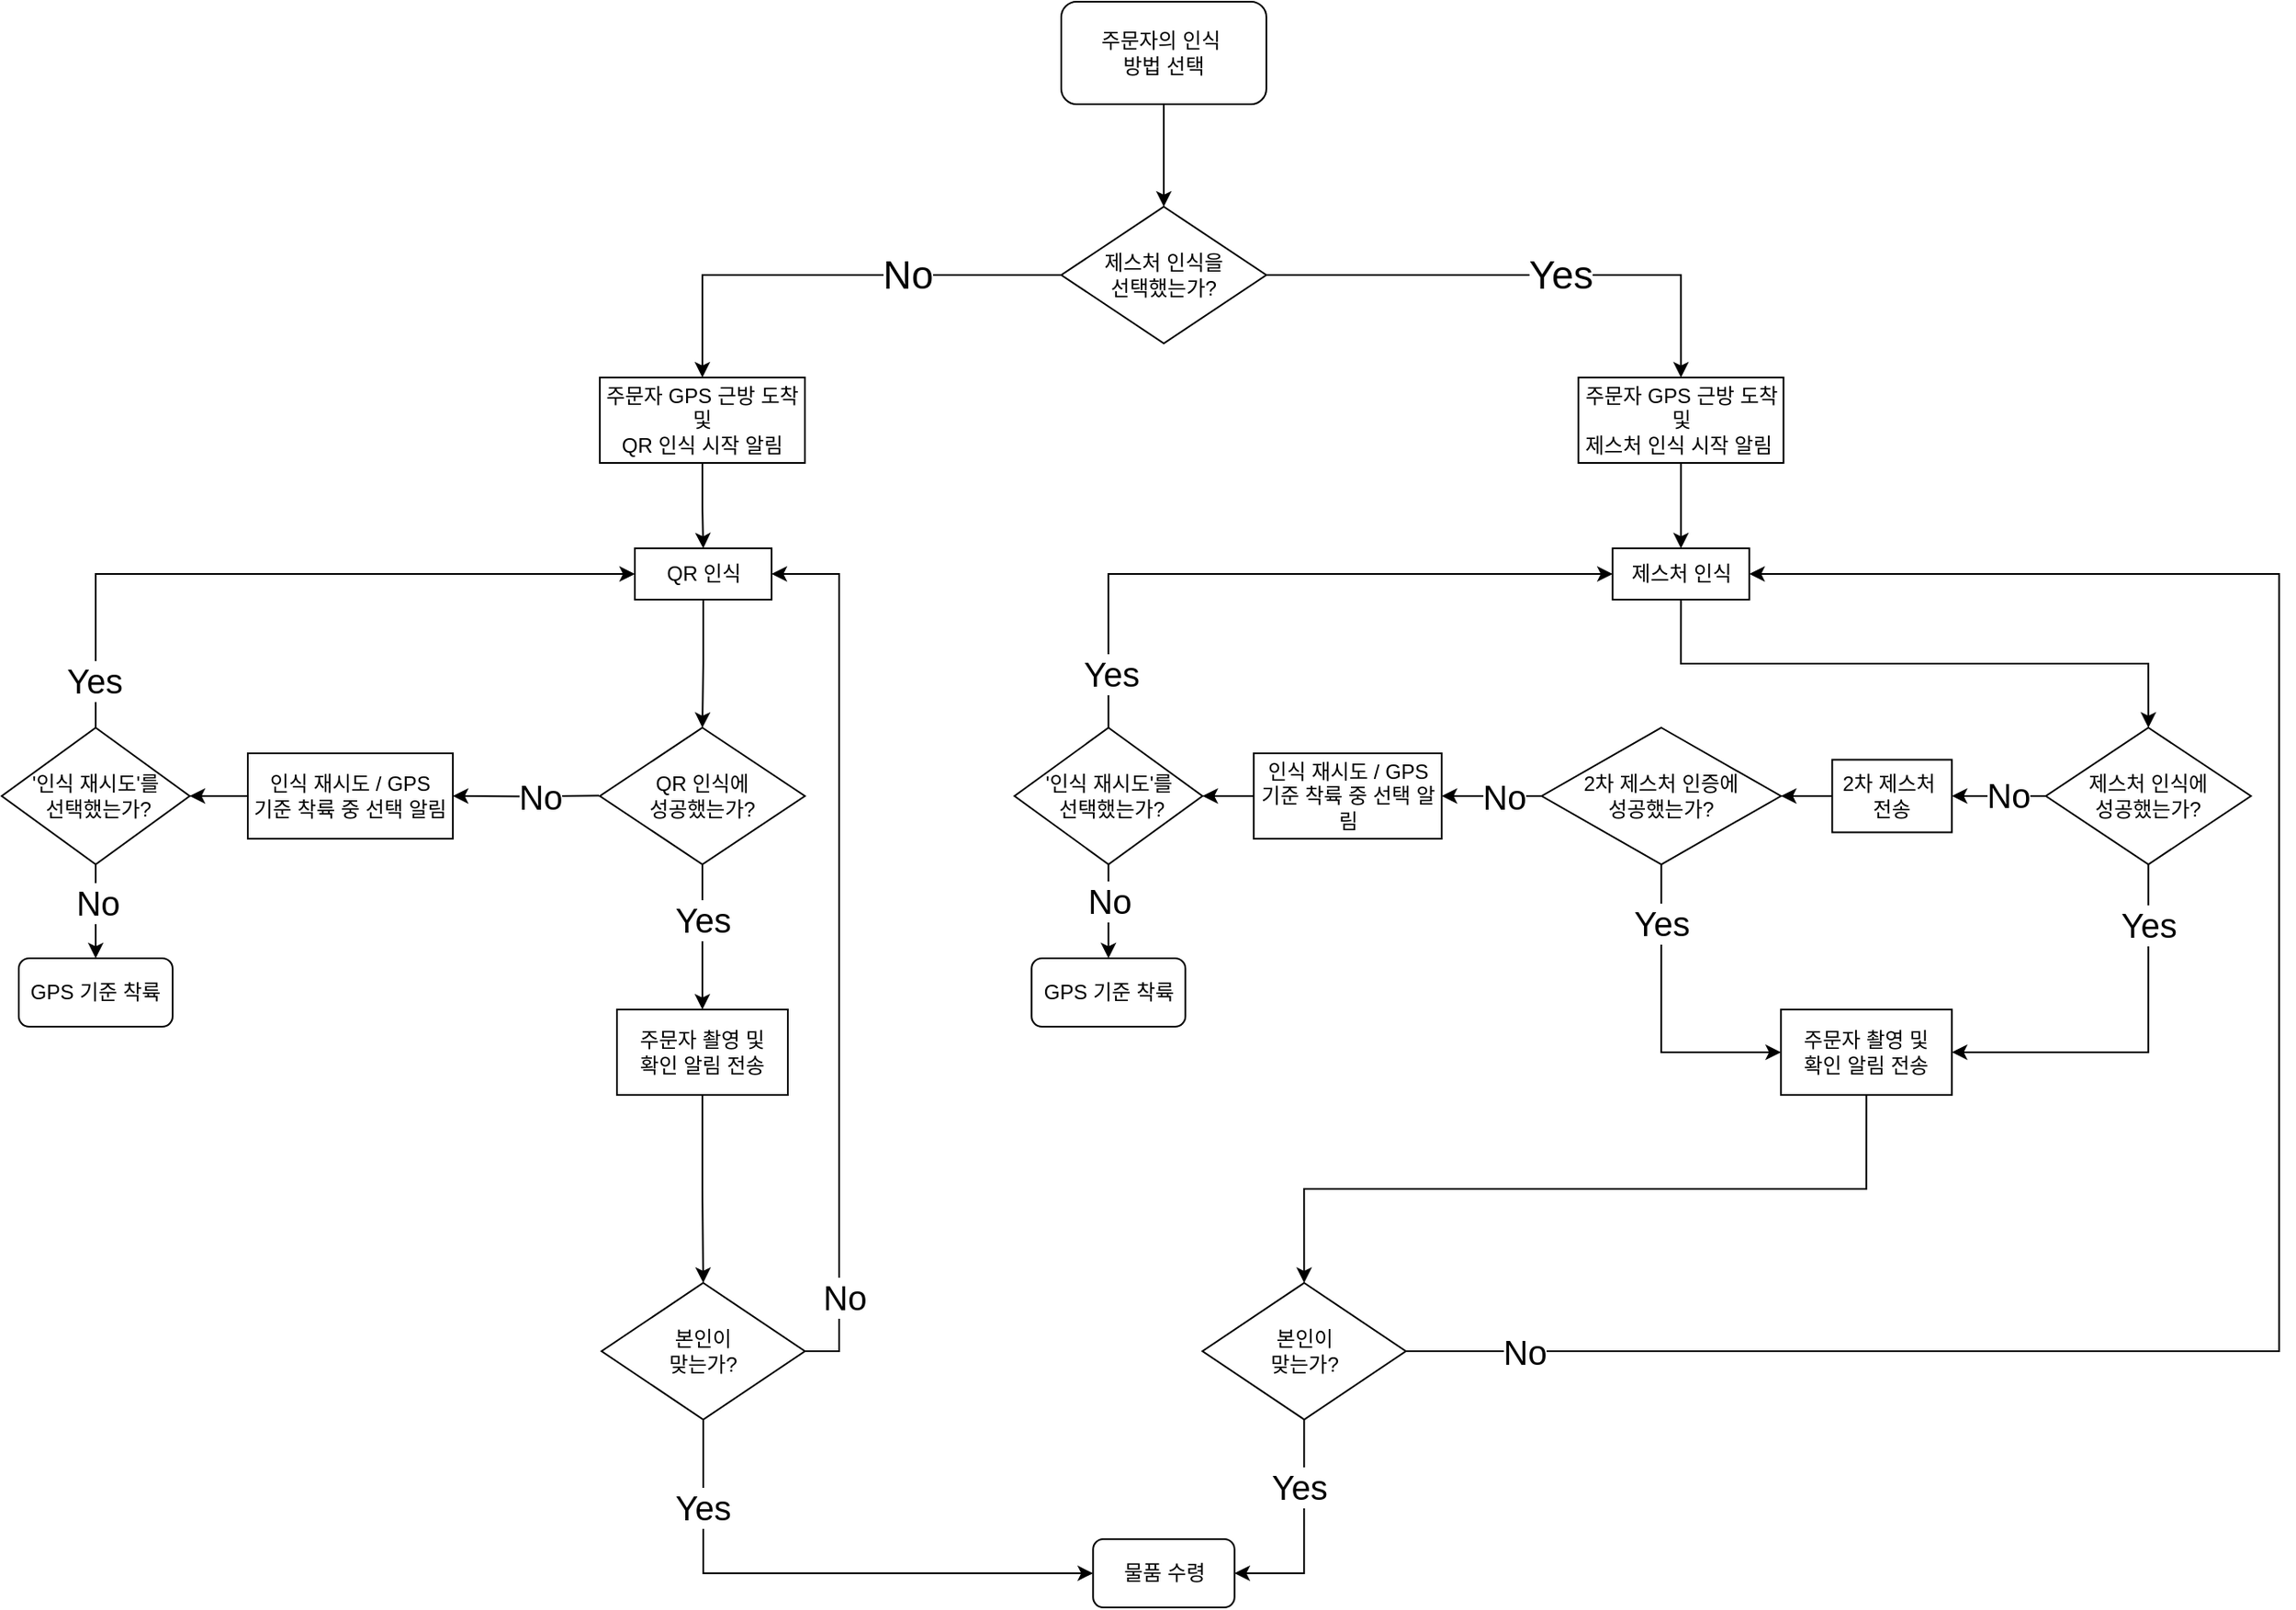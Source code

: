 <mxfile version="21.7.2" type="github">
  <diagram id="C5RBs43oDa-KdzZeNtuy" name="Page-1">
    <mxGraphModel dx="2138" dy="1895" grid="1" gridSize="10" guides="1" tooltips="1" connect="1" arrows="1" fold="1" page="1" pageScale="1" pageWidth="827" pageHeight="1169" math="0" shadow="0">
      <root>
        <mxCell id="WIyWlLk6GJQsqaUBKTNV-0" />
        <mxCell id="WIyWlLk6GJQsqaUBKTNV-1" parent="WIyWlLk6GJQsqaUBKTNV-0" />
        <mxCell id="__dN83xERoE4JQxgRBEe-59" value="&lt;font style=&quot;font-size: 20px;&quot;&gt;Yes&lt;/font&gt;" style="edgeStyle=orthogonalEdgeStyle;rounded=0;orthogonalLoop=1;jettySize=auto;html=1;exitX=0.5;exitY=1;exitDx=0;exitDy=0;entryX=1;entryY=0.5;entryDx=0;entryDy=0;" parent="WIyWlLk6GJQsqaUBKTNV-1" source="__dN83xERoE4JQxgRBEe-22" target="__dN83xERoE4JQxgRBEe-37" edge="1">
          <mxGeometry x="-0.689" relative="1" as="geometry">
            <Array as="points">
              <mxPoint x="716.13" y="335" />
            </Array>
            <mxPoint as="offset" />
          </mxGeometry>
        </mxCell>
        <mxCell id="Gdn1K2DDrKZkMOO99w1Y-68" style="edgeStyle=orthogonalEdgeStyle;rounded=0;orthogonalLoop=1;jettySize=auto;html=1;exitX=0;exitY=0.5;exitDx=0;exitDy=0;entryX=1;entryY=0.5;entryDx=0;entryDy=0;" edge="1" parent="WIyWlLk6GJQsqaUBKTNV-1" source="__dN83xERoE4JQxgRBEe-22" target="__dN83xERoE4JQxgRBEe-39">
          <mxGeometry relative="1" as="geometry" />
        </mxCell>
        <mxCell id="Gdn1K2DDrKZkMOO99w1Y-69" value="&lt;font style=&quot;font-size: 20px;&quot;&gt;No&lt;/font&gt;" style="edgeLabel;html=1;align=center;verticalAlign=middle;resizable=0;points=[];" vertex="1" connectable="0" parent="Gdn1K2DDrKZkMOO99w1Y-68">
          <mxGeometry x="-0.177" y="-1" relative="1" as="geometry">
            <mxPoint as="offset" />
          </mxGeometry>
        </mxCell>
        <mxCell id="__dN83xERoE4JQxgRBEe-22" value="제스처 인식에&lt;br&gt;성공했는가?" style="rhombus;whiteSpace=wrap;html=1;" parent="WIyWlLk6GJQsqaUBKTNV-1" vertex="1">
          <mxGeometry x="656.13" y="145" width="120" height="80" as="geometry" />
        </mxCell>
        <mxCell id="__dN83xERoE4JQxgRBEe-64" style="edgeStyle=orthogonalEdgeStyle;rounded=0;orthogonalLoop=1;jettySize=auto;html=1;exitX=1;exitY=0.5;exitDx=0;exitDy=0;entryX=1;entryY=0.5;entryDx=0;entryDy=0;" parent="WIyWlLk6GJQsqaUBKTNV-1" source="__dN83xERoE4JQxgRBEe-23" target="__dN83xERoE4JQxgRBEe-66" edge="1">
          <mxGeometry relative="1" as="geometry">
            <mxPoint x="727.63" y="100" as="targetPoint" />
            <Array as="points">
              <mxPoint x="792.63" y="510" />
              <mxPoint x="792.63" y="55" />
            </Array>
          </mxGeometry>
        </mxCell>
        <mxCell id="__dN83xERoE4JQxgRBEe-65" value="&lt;font style=&quot;font-size: 20px;&quot;&gt;No&lt;/font&gt;" style="edgeLabel;html=1;align=center;verticalAlign=middle;resizable=0;points=[];" parent="__dN83xERoE4JQxgRBEe-64" vertex="1" connectable="0">
          <mxGeometry x="-0.776" y="-1" relative="1" as="geometry">
            <mxPoint x="-74" y="-1" as="offset" />
          </mxGeometry>
        </mxCell>
        <mxCell id="Gdn1K2DDrKZkMOO99w1Y-61" style="edgeStyle=orthogonalEdgeStyle;rounded=0;orthogonalLoop=1;jettySize=auto;html=1;exitX=0.5;exitY=1;exitDx=0;exitDy=0;entryX=1;entryY=0.5;entryDx=0;entryDy=0;" edge="1" parent="WIyWlLk6GJQsqaUBKTNV-1" source="__dN83xERoE4JQxgRBEe-23" target="__dN83xERoE4JQxgRBEe-33">
          <mxGeometry relative="1" as="geometry" />
        </mxCell>
        <mxCell id="Gdn1K2DDrKZkMOO99w1Y-62" value="&lt;font style=&quot;font-size: 20px;&quot;&gt;Yes&lt;/font&gt;" style="edgeLabel;html=1;align=center;verticalAlign=middle;resizable=0;points=[];" vertex="1" connectable="0" parent="Gdn1K2DDrKZkMOO99w1Y-61">
          <mxGeometry x="-0.401" y="-3" relative="1" as="geometry">
            <mxPoint as="offset" />
          </mxGeometry>
        </mxCell>
        <mxCell id="__dN83xERoE4JQxgRBEe-23" value="본인이&lt;br&gt;맞는가?" style="rhombus;whiteSpace=wrap;html=1;" parent="WIyWlLk6GJQsqaUBKTNV-1" vertex="1">
          <mxGeometry x="162.63" y="470" width="119" height="80" as="geometry" />
        </mxCell>
        <mxCell id="__dN83xERoE4JQxgRBEe-26" style="edgeStyle=orthogonalEdgeStyle;rounded=0;orthogonalLoop=1;jettySize=auto;html=1;exitX=0.5;exitY=1;exitDx=0;exitDy=0;entryX=0.5;entryY=0;entryDx=0;entryDy=0;" parent="WIyWlLk6GJQsqaUBKTNV-1" source="__dN83xERoE4JQxgRBEe-66" target="__dN83xERoE4JQxgRBEe-22" edge="1">
          <mxGeometry relative="1" as="geometry">
            <mxPoint x="682.63" y="115" as="sourcePoint" />
          </mxGeometry>
        </mxCell>
        <mxCell id="__dN83xERoE4JQxgRBEe-33" value="물품 수령" style="rounded=1;whiteSpace=wrap;html=1;" parent="WIyWlLk6GJQsqaUBKTNV-1" vertex="1">
          <mxGeometry x="98.62" y="620" width="82.75" height="40" as="geometry" />
        </mxCell>
        <mxCell id="__dN83xERoE4JQxgRBEe-60" style="edgeStyle=orthogonalEdgeStyle;rounded=0;orthogonalLoop=1;jettySize=auto;html=1;exitX=0.5;exitY=1;exitDx=0;exitDy=0;entryX=0.5;entryY=0;entryDx=0;entryDy=0;" parent="WIyWlLk6GJQsqaUBKTNV-1" source="__dN83xERoE4JQxgRBEe-37" target="__dN83xERoE4JQxgRBEe-23" edge="1">
          <mxGeometry relative="1" as="geometry" />
        </mxCell>
        <mxCell id="__dN83xERoE4JQxgRBEe-37" value="주문자 촬영 및&lt;br style=&quot;border-color: var(--border-color);&quot;&gt;확인 알림 전송" style="rounded=0;whiteSpace=wrap;html=1;" parent="WIyWlLk6GJQsqaUBKTNV-1" vertex="1">
          <mxGeometry x="501.13" y="310" width="100" height="50" as="geometry" />
        </mxCell>
        <mxCell id="__dN83xERoE4JQxgRBEe-40" style="edgeStyle=orthogonalEdgeStyle;rounded=0;orthogonalLoop=1;jettySize=auto;html=1;exitX=0;exitY=0.5;exitDx=0;exitDy=0;entryX=1;entryY=0.5;entryDx=0;entryDy=0;" parent="WIyWlLk6GJQsqaUBKTNV-1" source="__dN83xERoE4JQxgRBEe-39" target="__dN83xERoE4JQxgRBEe-49" edge="1">
          <mxGeometry relative="1" as="geometry">
            <mxPoint x="486.08" y="185.029" as="targetPoint" />
            <Array as="points" />
          </mxGeometry>
        </mxCell>
        <mxCell id="__dN83xERoE4JQxgRBEe-39" value="2차 제스처&amp;nbsp;&lt;br&gt;전송" style="rounded=0;whiteSpace=wrap;html=1;" parent="WIyWlLk6GJQsqaUBKTNV-1" vertex="1">
          <mxGeometry x="531.13" y="163.75" width="70" height="42.5" as="geometry" />
        </mxCell>
        <mxCell id="__dN83xERoE4JQxgRBEe-45" style="edgeStyle=orthogonalEdgeStyle;rounded=0;orthogonalLoop=1;jettySize=auto;html=1;exitX=0.5;exitY=0;exitDx=0;exitDy=0;entryX=0;entryY=0.5;entryDx=0;entryDy=0;" parent="WIyWlLk6GJQsqaUBKTNV-1" source="__dN83xERoE4JQxgRBEe-43" target="__dN83xERoE4JQxgRBEe-66" edge="1">
          <mxGeometry relative="1" as="geometry">
            <mxPoint x="637.63" y="100" as="targetPoint" />
          </mxGeometry>
        </mxCell>
        <mxCell id="Gdn1K2DDrKZkMOO99w1Y-65" value="&lt;font style=&quot;font-size: 20px;&quot;&gt;Yes&lt;/font&gt;" style="edgeLabel;html=1;align=center;verticalAlign=middle;resizable=0;points=[];" vertex="1" connectable="0" parent="__dN83xERoE4JQxgRBEe-45">
          <mxGeometry x="-0.838" y="-1" relative="1" as="geometry">
            <mxPoint y="-1" as="offset" />
          </mxGeometry>
        </mxCell>
        <mxCell id="__dN83xERoE4JQxgRBEe-52" style="edgeStyle=orthogonalEdgeStyle;rounded=0;orthogonalLoop=1;jettySize=auto;html=1;exitX=0.5;exitY=1;exitDx=0;exitDy=0;entryX=0.5;entryY=0;entryDx=0;entryDy=0;" parent="WIyWlLk6GJQsqaUBKTNV-1" source="__dN83xERoE4JQxgRBEe-43" target="__dN83xERoE4JQxgRBEe-47" edge="1">
          <mxGeometry relative="1" as="geometry" />
        </mxCell>
        <mxCell id="__dN83xERoE4JQxgRBEe-54" value="&lt;font style=&quot;font-size: 20px;&quot;&gt;No&lt;/font&gt;" style="edgeLabel;html=1;align=center;verticalAlign=middle;resizable=0;points=[];" parent="__dN83xERoE4JQxgRBEe-52" vertex="1" connectable="0">
          <mxGeometry x="-0.728" y="-1" relative="1" as="geometry">
            <mxPoint x="1" y="13" as="offset" />
          </mxGeometry>
        </mxCell>
        <mxCell id="__dN83xERoE4JQxgRBEe-43" value="&#39;인식 재시도&#39;를&lt;br&gt;&amp;nbsp;선택했는가?" style="rhombus;whiteSpace=wrap;html=1;" parent="WIyWlLk6GJQsqaUBKTNV-1" vertex="1">
          <mxGeometry x="52.63" y="145" width="110" height="80" as="geometry" />
        </mxCell>
        <mxCell id="__dN83xERoE4JQxgRBEe-47" value="GPS 기준 착륙" style="rounded=1;whiteSpace=wrap;html=1;" parent="WIyWlLk6GJQsqaUBKTNV-1" vertex="1">
          <mxGeometry x="62.63" y="280" width="90" height="40" as="geometry" />
        </mxCell>
        <mxCell id="__dN83xERoE4JQxgRBEe-50" style="edgeStyle=orthogonalEdgeStyle;rounded=0;orthogonalLoop=1;jettySize=auto;html=1;exitX=0.5;exitY=1;exitDx=0;exitDy=0;entryX=0;entryY=0.5;entryDx=0;entryDy=0;" parent="WIyWlLk6GJQsqaUBKTNV-1" source="__dN83xERoE4JQxgRBEe-49" target="__dN83xERoE4JQxgRBEe-37" edge="1">
          <mxGeometry relative="1" as="geometry">
            <Array as="points">
              <mxPoint x="431" y="335" />
            </Array>
          </mxGeometry>
        </mxCell>
        <mxCell id="__dN83xERoE4JQxgRBEe-51" value="&lt;font style=&quot;font-size: 20px;&quot;&gt;Yes&lt;/font&gt;" style="edgeLabel;html=1;align=center;verticalAlign=middle;resizable=0;points=[];" parent="__dN83xERoE4JQxgRBEe-50" vertex="1" connectable="0">
          <mxGeometry x="-0.849" y="-2" relative="1" as="geometry">
            <mxPoint x="2" y="20" as="offset" />
          </mxGeometry>
        </mxCell>
        <mxCell id="Gdn1K2DDrKZkMOO99w1Y-50" style="edgeStyle=orthogonalEdgeStyle;rounded=0;orthogonalLoop=1;jettySize=auto;html=1;exitX=0;exitY=0.5;exitDx=0;exitDy=0;entryX=1;entryY=0.5;entryDx=0;entryDy=0;" edge="1" parent="WIyWlLk6GJQsqaUBKTNV-1" source="__dN83xERoE4JQxgRBEe-49" target="Gdn1K2DDrKZkMOO99w1Y-49">
          <mxGeometry relative="1" as="geometry" />
        </mxCell>
        <mxCell id="Gdn1K2DDrKZkMOO99w1Y-66" value="&lt;font style=&quot;font-size: 20px;&quot;&gt;No&lt;/font&gt;" style="edgeLabel;html=1;align=center;verticalAlign=middle;resizable=0;points=[];" vertex="1" connectable="0" parent="Gdn1K2DDrKZkMOO99w1Y-50">
          <mxGeometry x="-0.493" y="-2" relative="1" as="geometry">
            <mxPoint x="-7" y="2" as="offset" />
          </mxGeometry>
        </mxCell>
        <mxCell id="__dN83xERoE4JQxgRBEe-49" value="2차 제스처 인증에&lt;br&gt;성공했는가?" style="rhombus;whiteSpace=wrap;html=1;" parent="WIyWlLk6GJQsqaUBKTNV-1" vertex="1">
          <mxGeometry x="361.13" y="145" width="140" height="80" as="geometry" />
        </mxCell>
        <mxCell id="__dN83xERoE4JQxgRBEe-66" value="제스처 인식" style="rounded=0;whiteSpace=wrap;html=1;" parent="WIyWlLk6GJQsqaUBKTNV-1" vertex="1">
          <mxGeometry x="402.63" y="40" width="80" height="30" as="geometry" />
        </mxCell>
        <mxCell id="Gdn1K2DDrKZkMOO99w1Y-3" style="edgeStyle=orthogonalEdgeStyle;rounded=0;orthogonalLoop=1;jettySize=auto;html=1;exitX=0.5;exitY=1;exitDx=0;exitDy=0;entryX=0.5;entryY=0;entryDx=0;entryDy=0;" edge="1" parent="WIyWlLk6GJQsqaUBKTNV-1" source="Gdn1K2DDrKZkMOO99w1Y-1" target="__dN83xERoE4JQxgRBEe-66">
          <mxGeometry relative="1" as="geometry" />
        </mxCell>
        <mxCell id="Gdn1K2DDrKZkMOO99w1Y-1" value="주문자 GPS 근방 도착 및&lt;br style=&quot;border-color: var(--border-color);&quot;&gt;제스처 인식 시작 알림&amp;nbsp;" style="rounded=0;whiteSpace=wrap;html=1;" vertex="1" parent="WIyWlLk6GJQsqaUBKTNV-1">
          <mxGeometry x="382.63" y="-60" width="120" height="50" as="geometry" />
        </mxCell>
        <mxCell id="Gdn1K2DDrKZkMOO99w1Y-7" style="edgeStyle=orthogonalEdgeStyle;rounded=0;orthogonalLoop=1;jettySize=auto;html=1;exitX=1;exitY=0.5;exitDx=0;exitDy=0;entryX=0.5;entryY=0;entryDx=0;entryDy=0;" edge="1" parent="WIyWlLk6GJQsqaUBKTNV-1" source="Gdn1K2DDrKZkMOO99w1Y-4" target="Gdn1K2DDrKZkMOO99w1Y-1">
          <mxGeometry relative="1" as="geometry" />
        </mxCell>
        <mxCell id="Gdn1K2DDrKZkMOO99w1Y-8" value="&lt;font style=&quot;font-size: 23px;&quot;&gt;Yes&lt;/font&gt;" style="edgeLabel;html=1;align=center;verticalAlign=middle;resizable=0;points=[];" vertex="1" connectable="0" parent="Gdn1K2DDrKZkMOO99w1Y-7">
          <mxGeometry x="-0.38" y="1" relative="1" as="geometry">
            <mxPoint x="78" y="1" as="offset" />
          </mxGeometry>
        </mxCell>
        <mxCell id="Gdn1K2DDrKZkMOO99w1Y-10" style="edgeStyle=orthogonalEdgeStyle;rounded=0;orthogonalLoop=1;jettySize=auto;html=1;exitX=0;exitY=0.5;exitDx=0;exitDy=0;entryX=0.5;entryY=0;entryDx=0;entryDy=0;" edge="1" parent="WIyWlLk6GJQsqaUBKTNV-1" source="Gdn1K2DDrKZkMOO99w1Y-4" target="Gdn1K2DDrKZkMOO99w1Y-12">
          <mxGeometry relative="1" as="geometry">
            <mxPoint x="-130" y="-90" as="targetPoint" />
            <Array as="points">
              <mxPoint x="-130" y="-120" />
            </Array>
          </mxGeometry>
        </mxCell>
        <mxCell id="Gdn1K2DDrKZkMOO99w1Y-11" value="&lt;font style=&quot;font-size: 23px;&quot;&gt;No&lt;/font&gt;" style="edgeLabel;html=1;align=center;verticalAlign=middle;resizable=0;points=[];" vertex="1" connectable="0" parent="Gdn1K2DDrKZkMOO99w1Y-10">
          <mxGeometry x="-0.301" y="1" relative="1" as="geometry">
            <mxPoint x="4" y="-1" as="offset" />
          </mxGeometry>
        </mxCell>
        <mxCell id="Gdn1K2DDrKZkMOO99w1Y-4" value="제스처 인식을 &lt;br&gt;선택했는가?" style="rhombus;whiteSpace=wrap;html=1;" vertex="1" parent="WIyWlLk6GJQsqaUBKTNV-1">
          <mxGeometry x="80" y="-160" width="120" height="80" as="geometry" />
        </mxCell>
        <mxCell id="Gdn1K2DDrKZkMOO99w1Y-6" style="edgeStyle=orthogonalEdgeStyle;rounded=0;orthogonalLoop=1;jettySize=auto;html=1;exitX=0.5;exitY=1;exitDx=0;exitDy=0;entryX=0.5;entryY=0;entryDx=0;entryDy=0;" edge="1" parent="WIyWlLk6GJQsqaUBKTNV-1" source="Gdn1K2DDrKZkMOO99w1Y-5" target="Gdn1K2DDrKZkMOO99w1Y-4">
          <mxGeometry relative="1" as="geometry" />
        </mxCell>
        <mxCell id="Gdn1K2DDrKZkMOO99w1Y-5" value="주문자의 인식&amp;nbsp;&lt;br&gt;방법 선택" style="rounded=1;whiteSpace=wrap;html=1;" vertex="1" parent="WIyWlLk6GJQsqaUBKTNV-1">
          <mxGeometry x="80" y="-280" width="120" height="60" as="geometry" />
        </mxCell>
        <mxCell id="Gdn1K2DDrKZkMOO99w1Y-41" style="edgeStyle=orthogonalEdgeStyle;rounded=0;orthogonalLoop=1;jettySize=auto;html=1;exitX=0.5;exitY=1;exitDx=0;exitDy=0;entryX=0.5;entryY=0;entryDx=0;entryDy=0;" edge="1" parent="WIyWlLk6GJQsqaUBKTNV-1" source="Gdn1K2DDrKZkMOO99w1Y-12" target="Gdn1K2DDrKZkMOO99w1Y-40">
          <mxGeometry relative="1" as="geometry" />
        </mxCell>
        <mxCell id="Gdn1K2DDrKZkMOO99w1Y-12" value="주문자 GPS 근방 도착&lt;br&gt;및&lt;br&gt;QR 인식 시작 알림" style="whiteSpace=wrap;html=1;" vertex="1" parent="WIyWlLk6GJQsqaUBKTNV-1">
          <mxGeometry x="-190" y="-60" width="120" height="50" as="geometry" />
        </mxCell>
        <mxCell id="Gdn1K2DDrKZkMOO99w1Y-14" style="edgeStyle=orthogonalEdgeStyle;rounded=0;orthogonalLoop=1;jettySize=auto;html=1;exitX=0;exitY=0.5;exitDx=0;exitDy=0;entryX=1;entryY=0.5;entryDx=0;entryDy=0;" edge="1" parent="WIyWlLk6GJQsqaUBKTNV-1" target="Gdn1K2DDrKZkMOO99w1Y-52">
          <mxGeometry relative="1" as="geometry">
            <mxPoint x="-190.5" y="184.74" as="sourcePoint" />
            <mxPoint x="-260.5" y="184.74" as="targetPoint" />
            <Array as="points" />
          </mxGeometry>
        </mxCell>
        <mxCell id="Gdn1K2DDrKZkMOO99w1Y-15" value="&lt;font style=&quot;font-size: 20px;&quot;&gt;No&lt;/font&gt;" style="edgeLabel;html=1;align=center;verticalAlign=middle;resizable=0;points=[];" vertex="1" connectable="0" parent="Gdn1K2DDrKZkMOO99w1Y-14">
          <mxGeometry x="-0.391" relative="1" as="geometry">
            <mxPoint x="-9" as="offset" />
          </mxGeometry>
        </mxCell>
        <mxCell id="Gdn1K2DDrKZkMOO99w1Y-16" value="&lt;font style=&quot;font-size: 20px;&quot;&gt;Yes&lt;/font&gt;" style="edgeStyle=orthogonalEdgeStyle;rounded=0;orthogonalLoop=1;jettySize=auto;html=1;exitX=0.5;exitY=1;exitDx=0;exitDy=0;entryX=0.5;entryY=0;entryDx=0;entryDy=0;" edge="1" parent="WIyWlLk6GJQsqaUBKTNV-1" source="Gdn1K2DDrKZkMOO99w1Y-17" target="Gdn1K2DDrKZkMOO99w1Y-26">
          <mxGeometry x="-0.25" relative="1" as="geometry">
            <Array as="points">
              <mxPoint x="-130.5" y="245" />
              <mxPoint x="-130.5" y="245" />
            </Array>
            <mxPoint as="offset" />
          </mxGeometry>
        </mxCell>
        <mxCell id="Gdn1K2DDrKZkMOO99w1Y-17" value="QR 인식에&lt;br&gt;성공했는가?" style="rhombus;whiteSpace=wrap;html=1;" vertex="1" parent="WIyWlLk6GJQsqaUBKTNV-1">
          <mxGeometry x="-190" y="145" width="120" height="80" as="geometry" />
        </mxCell>
        <mxCell id="Gdn1K2DDrKZkMOO99w1Y-22" style="edgeStyle=orthogonalEdgeStyle;rounded=0;orthogonalLoop=1;jettySize=auto;html=1;exitX=0.5;exitY=1;exitDx=0;exitDy=0;entryX=0.5;entryY=0;entryDx=0;entryDy=0;" edge="1" parent="WIyWlLk6GJQsqaUBKTNV-1" source="Gdn1K2DDrKZkMOO99w1Y-40" target="Gdn1K2DDrKZkMOO99w1Y-17">
          <mxGeometry relative="1" as="geometry">
            <mxPoint x="-130.5" y="115" as="sourcePoint" />
          </mxGeometry>
        </mxCell>
        <mxCell id="Gdn1K2DDrKZkMOO99w1Y-48" style="edgeStyle=orthogonalEdgeStyle;rounded=0;orthogonalLoop=1;jettySize=auto;html=1;exitX=0.5;exitY=1;exitDx=0;exitDy=0;entryX=0.5;entryY=0;entryDx=0;entryDy=0;" edge="1" parent="WIyWlLk6GJQsqaUBKTNV-1" source="Gdn1K2DDrKZkMOO99w1Y-26" target="Gdn1K2DDrKZkMOO99w1Y-46">
          <mxGeometry relative="1" as="geometry" />
        </mxCell>
        <mxCell id="Gdn1K2DDrKZkMOO99w1Y-26" value="주문자 촬영 및&lt;br style=&quot;border-color: var(--border-color);&quot;&gt;확인 알림 전송" style="rounded=0;whiteSpace=wrap;html=1;" vertex="1" parent="WIyWlLk6GJQsqaUBKTNV-1">
          <mxGeometry x="-180" y="310" width="100" height="50" as="geometry" />
        </mxCell>
        <mxCell id="Gdn1K2DDrKZkMOO99w1Y-29" style="edgeStyle=orthogonalEdgeStyle;rounded=0;orthogonalLoop=1;jettySize=auto;html=1;exitX=0.5;exitY=0;exitDx=0;exitDy=0;entryX=0;entryY=0.5;entryDx=0;entryDy=0;" edge="1" parent="WIyWlLk6GJQsqaUBKTNV-1" source="Gdn1K2DDrKZkMOO99w1Y-33" target="Gdn1K2DDrKZkMOO99w1Y-40">
          <mxGeometry relative="1" as="geometry">
            <mxPoint x="-175.5" y="100" as="targetPoint" />
          </mxGeometry>
        </mxCell>
        <mxCell id="Gdn1K2DDrKZkMOO99w1Y-30" value="&lt;font style=&quot;font-size: 20px;&quot;&gt;Yes&lt;/font&gt;" style="edgeLabel;html=1;align=center;verticalAlign=middle;resizable=0;points=[];" vertex="1" connectable="0" parent="Gdn1K2DDrKZkMOO99w1Y-29">
          <mxGeometry x="-0.912" y="3" relative="1" as="geometry">
            <mxPoint x="2" y="-10" as="offset" />
          </mxGeometry>
        </mxCell>
        <mxCell id="Gdn1K2DDrKZkMOO99w1Y-55" style="edgeStyle=orthogonalEdgeStyle;rounded=0;orthogonalLoop=1;jettySize=auto;html=1;exitX=0.5;exitY=1;exitDx=0;exitDy=0;entryX=0.5;entryY=0;entryDx=0;entryDy=0;" edge="1" parent="WIyWlLk6GJQsqaUBKTNV-1" source="Gdn1K2DDrKZkMOO99w1Y-33" target="Gdn1K2DDrKZkMOO99w1Y-34">
          <mxGeometry relative="1" as="geometry" />
        </mxCell>
        <mxCell id="Gdn1K2DDrKZkMOO99w1Y-57" value="&lt;font style=&quot;font-size: 20px;&quot;&gt;No&lt;/font&gt;" style="edgeLabel;html=1;align=center;verticalAlign=middle;resizable=0;points=[];" vertex="1" connectable="0" parent="Gdn1K2DDrKZkMOO99w1Y-55">
          <mxGeometry x="-0.196" y="1" relative="1" as="geometry">
            <mxPoint as="offset" />
          </mxGeometry>
        </mxCell>
        <mxCell id="Gdn1K2DDrKZkMOO99w1Y-33" value="&#39;인식 재시도&#39;를&lt;br&gt;&amp;nbsp;선택했는가?" style="rhombus;whiteSpace=wrap;html=1;" vertex="1" parent="WIyWlLk6GJQsqaUBKTNV-1">
          <mxGeometry x="-540" y="145" width="110" height="80" as="geometry" />
        </mxCell>
        <mxCell id="Gdn1K2DDrKZkMOO99w1Y-34" value="GPS 기준 착륙" style="rounded=1;whiteSpace=wrap;html=1;" vertex="1" parent="WIyWlLk6GJQsqaUBKTNV-1">
          <mxGeometry x="-530" y="280" width="90" height="40" as="geometry" />
        </mxCell>
        <mxCell id="Gdn1K2DDrKZkMOO99w1Y-40" value="QR 인식" style="rounded=0;whiteSpace=wrap;html=1;" vertex="1" parent="WIyWlLk6GJQsqaUBKTNV-1">
          <mxGeometry x="-169.5" y="40" width="80" height="30" as="geometry" />
        </mxCell>
        <mxCell id="Gdn1K2DDrKZkMOO99w1Y-59" style="edgeStyle=orthogonalEdgeStyle;rounded=0;orthogonalLoop=1;jettySize=auto;html=1;exitX=0.5;exitY=1;exitDx=0;exitDy=0;entryX=0;entryY=0.5;entryDx=0;entryDy=0;" edge="1" parent="WIyWlLk6GJQsqaUBKTNV-1" source="Gdn1K2DDrKZkMOO99w1Y-46" target="__dN83xERoE4JQxgRBEe-33">
          <mxGeometry relative="1" as="geometry" />
        </mxCell>
        <mxCell id="Gdn1K2DDrKZkMOO99w1Y-60" value="&lt;font style=&quot;font-size: 20px;&quot;&gt;Yes&lt;/font&gt;" style="edgeLabel;html=1;align=center;verticalAlign=middle;resizable=0;points=[];" vertex="1" connectable="0" parent="Gdn1K2DDrKZkMOO99w1Y-59">
          <mxGeometry x="-0.68" y="-3" relative="1" as="geometry">
            <mxPoint x="2" as="offset" />
          </mxGeometry>
        </mxCell>
        <mxCell id="Gdn1K2DDrKZkMOO99w1Y-63" style="edgeStyle=orthogonalEdgeStyle;rounded=0;orthogonalLoop=1;jettySize=auto;html=1;exitX=1;exitY=0.5;exitDx=0;exitDy=0;entryX=1;entryY=0.5;entryDx=0;entryDy=0;" edge="1" parent="WIyWlLk6GJQsqaUBKTNV-1" source="Gdn1K2DDrKZkMOO99w1Y-46" target="Gdn1K2DDrKZkMOO99w1Y-40">
          <mxGeometry relative="1" as="geometry" />
        </mxCell>
        <mxCell id="Gdn1K2DDrKZkMOO99w1Y-64" value="&lt;font style=&quot;font-size: 20px;&quot;&gt;No&lt;/font&gt;" style="edgeLabel;html=1;align=center;verticalAlign=middle;resizable=0;points=[];" vertex="1" connectable="0" parent="Gdn1K2DDrKZkMOO99w1Y-63">
          <mxGeometry x="-0.795" y="-3" relative="1" as="geometry">
            <mxPoint as="offset" />
          </mxGeometry>
        </mxCell>
        <mxCell id="Gdn1K2DDrKZkMOO99w1Y-46" value="본인이&lt;br&gt;맞는가?" style="rhombus;whiteSpace=wrap;html=1;" vertex="1" parent="WIyWlLk6GJQsqaUBKTNV-1">
          <mxGeometry x="-189" y="470" width="119" height="80" as="geometry" />
        </mxCell>
        <mxCell id="Gdn1K2DDrKZkMOO99w1Y-51" style="edgeStyle=orthogonalEdgeStyle;rounded=0;orthogonalLoop=1;jettySize=auto;html=1;exitX=0;exitY=0.5;exitDx=0;exitDy=0;entryX=1;entryY=0.5;entryDx=0;entryDy=0;" edge="1" parent="WIyWlLk6GJQsqaUBKTNV-1" source="Gdn1K2DDrKZkMOO99w1Y-49" target="__dN83xERoE4JQxgRBEe-43">
          <mxGeometry relative="1" as="geometry" />
        </mxCell>
        <mxCell id="Gdn1K2DDrKZkMOO99w1Y-49" value="인식 재시도 / GPS&lt;br&gt;기준 착륙 중 선택 알림" style="whiteSpace=wrap;html=1;" vertex="1" parent="WIyWlLk6GJQsqaUBKTNV-1">
          <mxGeometry x="192.63" y="160" width="110" height="50" as="geometry" />
        </mxCell>
        <mxCell id="Gdn1K2DDrKZkMOO99w1Y-53" style="edgeStyle=orthogonalEdgeStyle;rounded=0;orthogonalLoop=1;jettySize=auto;html=1;exitX=0;exitY=0.5;exitDx=0;exitDy=0;entryX=1;entryY=0.5;entryDx=0;entryDy=0;" edge="1" parent="WIyWlLk6GJQsqaUBKTNV-1" source="Gdn1K2DDrKZkMOO99w1Y-52" target="Gdn1K2DDrKZkMOO99w1Y-33">
          <mxGeometry relative="1" as="geometry" />
        </mxCell>
        <mxCell id="Gdn1K2DDrKZkMOO99w1Y-52" value="인식 재시도 / GPS&lt;br&gt;기준 착륙 중 선택 알림" style="whiteSpace=wrap;html=1;" vertex="1" parent="WIyWlLk6GJQsqaUBKTNV-1">
          <mxGeometry x="-396" y="160" width="120" height="50" as="geometry" />
        </mxCell>
      </root>
    </mxGraphModel>
  </diagram>
</mxfile>
